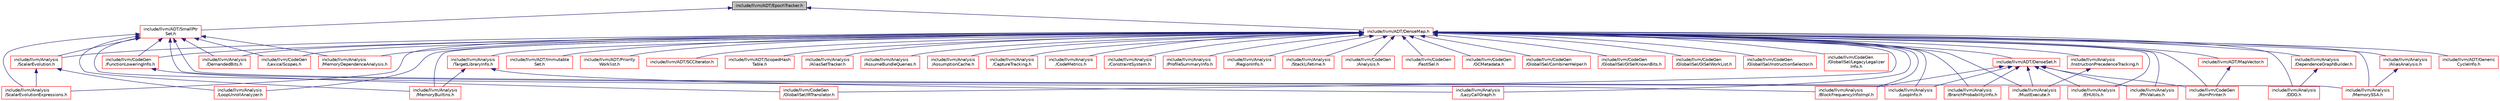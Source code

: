 digraph "include/llvm/ADT/EpochTracker.h"
{
 // LATEX_PDF_SIZE
  bgcolor="transparent";
  edge [fontname="Helvetica",fontsize="10",labelfontname="Helvetica",labelfontsize="10"];
  node [fontname="Helvetica",fontsize="10",shape=record];
  Node1 [label="include/llvm/ADT/EpochTracker.h",height=0.2,width=0.4,color="black", fillcolor="grey75", style="filled", fontcolor="black",tooltip=" "];
  Node1 -> Node2 [dir="back",color="midnightblue",fontsize="10",style="solid",fontname="Helvetica"];
  Node2 [label="include/llvm/ADT/DenseMap.h",height=0.2,width=0.4,color="red",URL="$DenseMap_8h.html",tooltip=" "];
  Node2 -> Node3 [dir="back",color="midnightblue",fontsize="10",style="solid",fontname="Helvetica"];
  Node3 [label="include/llvm/ADT/DenseSet.h",height=0.2,width=0.4,color="red",URL="$DenseSet_8h.html",tooltip=" "];
  Node3 -> Node1020 [dir="back",color="midnightblue",fontsize="10",style="solid",fontname="Helvetica"];
  Node1020 [label="include/llvm/Analysis\l/BlockFrequencyInfoImpl.h",height=0.2,width=0.4,color="red",URL="$BlockFrequencyInfoImpl_8h.html",tooltip=" "];
  Node3 -> Node1026 [dir="back",color="midnightblue",fontsize="10",style="solid",fontname="Helvetica"];
  Node1026 [label="include/llvm/Analysis\l/BranchProbabilityInfo.h",height=0.2,width=0.4,color="red",URL="$BranchProbabilityInfo_8h.html",tooltip=" "];
  Node3 -> Node1057 [dir="back",color="midnightblue",fontsize="10",style="solid",fontname="Helvetica"];
  Node1057 [label="include/llvm/Analysis\l/EHUtils.h",height=0.2,width=0.4,color="red",URL="$EHUtils_8h.html",tooltip=" "];
  Node3 -> Node1065 [dir="back",color="midnightblue",fontsize="10",style="solid",fontname="Helvetica"];
  Node1065 [label="include/llvm/Analysis\l/LoopInfo.h",height=0.2,width=0.4,color="red",URL="$LoopInfo_8h.html",tooltip=" "];
  Node3 -> Node1132 [dir="back",color="midnightblue",fontsize="10",style="solid",fontname="Helvetica"];
  Node1132 [label="include/llvm/Analysis\l/MustExecute.h",height=0.2,width=0.4,color="red",URL="$MustExecute_8h.html",tooltip=" "];
  Node3 -> Node75 [dir="back",color="midnightblue",fontsize="10",style="solid",fontname="Helvetica"];
  Node75 [label="include/llvm/Analysis\l/PhiValues.h",height=0.2,width=0.4,color="red",URL="$PhiValues_8h.html",tooltip=" "];
  Node3 -> Node1133 [dir="back",color="midnightblue",fontsize="10",style="solid",fontname="Helvetica"];
  Node1133 [label="include/llvm/CodeGen\l/AsmPrinter.h",height=0.2,width=0.4,color="red",URL="$AsmPrinter_8h.html",tooltip=" "];
  Node2 -> Node3064 [dir="back",color="midnightblue",fontsize="10",style="solid",fontname="Helvetica"];
  Node3064 [label="include/llvm/ADT/Generic\lCycleInfo.h",height=0.2,width=0.4,color="red",URL="$GenericCycleInfo_8h.html",tooltip="Find all cycles in a control-flow graph, including irreducible loops."];
  Node2 -> Node3068 [dir="back",color="midnightblue",fontsize="10",style="solid",fontname="Helvetica"];
  Node3068 [label="include/llvm/ADT/Immutable\lSet.h",height=0.2,width=0.4,color="red",URL="$ImmutableSet_8h.html",tooltip=" "];
  Node2 -> Node3070 [dir="back",color="midnightblue",fontsize="10",style="solid",fontname="Helvetica"];
  Node3070 [label="include/llvm/ADT/MapVector.h",height=0.2,width=0.4,color="red",URL="$MapVector_8h.html",tooltip=" "];
  Node3070 -> Node1133 [dir="back",color="midnightblue",fontsize="10",style="solid",fontname="Helvetica"];
  Node2 -> Node3087 [dir="back",color="midnightblue",fontsize="10",style="solid",fontname="Helvetica"];
  Node3087 [label="include/llvm/ADT/Priority\lWorklist.h",height=0.2,width=0.4,color="red",URL="$PriorityWorklist_8h.html",tooltip=" "];
  Node2 -> Node3088 [dir="back",color="midnightblue",fontsize="10",style="solid",fontname="Helvetica"];
  Node3088 [label="include/llvm/ADT/SCCIterator.h",height=0.2,width=0.4,color="red",URL="$SCCIterator_8h.html",tooltip=" "];
  Node2 -> Node3089 [dir="back",color="midnightblue",fontsize="10",style="solid",fontname="Helvetica"];
  Node3089 [label="include/llvm/ADT/ScopedHash\lTable.h",height=0.2,width=0.4,color="red",URL="$ScopedHashTable_8h.html",tooltip=" "];
  Node2 -> Node2332 [dir="back",color="midnightblue",fontsize="10",style="solid",fontname="Helvetica"];
  Node2332 [label="include/llvm/Analysis\l/AliasAnalysis.h",height=0.2,width=0.4,color="red",URL="$AliasAnalysis_8h.html",tooltip=" "];
  Node2332 -> Node1859 [dir="back",color="midnightblue",fontsize="10",style="solid",fontname="Helvetica"];
  Node1859 [label="include/llvm/Analysis\l/MemorySSA.h",height=0.2,width=0.4,color="red",URL="$MemorySSA_8h.html",tooltip=" "];
  Node2 -> Node2342 [dir="back",color="midnightblue",fontsize="10",style="solid",fontname="Helvetica"];
  Node2342 [label="include/llvm/Analysis\l/AliasSetTracker.h",height=0.2,width=0.4,color="red",URL="$AliasSetTracker_8h.html",tooltip=" "];
  Node2 -> Node1978 [dir="back",color="midnightblue",fontsize="10",style="solid",fontname="Helvetica"];
  Node1978 [label="include/llvm/Analysis\l/AssumeBundleQueries.h",height=0.2,width=0.4,color="red",URL="$AssumeBundleQueries_8h.html",tooltip=" "];
  Node2 -> Node2343 [dir="back",color="midnightblue",fontsize="10",style="solid",fontname="Helvetica"];
  Node2343 [label="include/llvm/Analysis\l/AssumptionCache.h",height=0.2,width=0.4,color="red",URL="$AssumptionCache_8h.html",tooltip=" "];
  Node2 -> Node1020 [dir="back",color="midnightblue",fontsize="10",style="solid",fontname="Helvetica"];
  Node2 -> Node1026 [dir="back",color="midnightblue",fontsize="10",style="solid",fontname="Helvetica"];
  Node2 -> Node3090 [dir="back",color="midnightblue",fontsize="10",style="solid",fontname="Helvetica"];
  Node3090 [label="include/llvm/Analysis\l/CaptureTracking.h",height=0.2,width=0.4,color="red",URL="$CaptureTracking_8h.html",tooltip=" "];
  Node2 -> Node3091 [dir="back",color="midnightblue",fontsize="10",style="solid",fontname="Helvetica"];
  Node3091 [label="include/llvm/Analysis\l/CodeMetrics.h",height=0.2,width=0.4,color="red",URL="$CodeMetrics_8h.html",tooltip=" "];
  Node2 -> Node3092 [dir="back",color="midnightblue",fontsize="10",style="solid",fontname="Helvetica"];
  Node3092 [label="include/llvm/Analysis\l/ConstraintSystem.h",height=0.2,width=0.4,color="red",URL="$ConstraintSystem_8h.html",tooltip=" "];
  Node2 -> Node9 [dir="back",color="midnightblue",fontsize="10",style="solid",fontname="Helvetica"];
  Node9 [label="include/llvm/Analysis\l/DDG.h",height=0.2,width=0.4,color="red",URL="$DDG_8h.html",tooltip=" "];
  Node2 -> Node2355 [dir="back",color="midnightblue",fontsize="10",style="solid",fontname="Helvetica"];
  Node2355 [label="include/llvm/Analysis\l/DemandedBits.h",height=0.2,width=0.4,color="red",URL="$DemandedBits_8h.html",tooltip=" "];
  Node2 -> Node3094 [dir="back",color="midnightblue",fontsize="10",style="solid",fontname="Helvetica"];
  Node3094 [label="include/llvm/Analysis\l/DependenceGraphBuilder.h",height=0.2,width=0.4,color="red",URL="$DependenceGraphBuilder_8h.html",tooltip=" "];
  Node3094 -> Node9 [dir="back",color="midnightblue",fontsize="10",style="solid",fontname="Helvetica"];
  Node2 -> Node1057 [dir="back",color="midnightblue",fontsize="10",style="solid",fontname="Helvetica"];
  Node2 -> Node3095 [dir="back",color="midnightblue",fontsize="10",style="solid",fontname="Helvetica"];
  Node3095 [label="include/llvm/Analysis\l/InstructionPrecedenceTracking.h",height=0.2,width=0.4,color="red",URL="$InstructionPrecedenceTracking_8h.html",tooltip=" "];
  Node3095 -> Node1132 [dir="back",color="midnightblue",fontsize="10",style="solid",fontname="Helvetica"];
  Node2 -> Node15 [dir="back",color="midnightblue",fontsize="10",style="solid",fontname="Helvetica"];
  Node15 [label="include/llvm/Analysis\l/LazyCallGraph.h",height=0.2,width=0.4,color="red",URL="$LazyCallGraph_8h.html",tooltip=" "];
  Node2 -> Node1065 [dir="back",color="midnightblue",fontsize="10",style="solid",fontname="Helvetica"];
  Node2 -> Node78 [dir="back",color="midnightblue",fontsize="10",style="solid",fontname="Helvetica"];
  Node78 [label="include/llvm/Analysis\l/LoopUnrollAnalyzer.h",height=0.2,width=0.4,color="red",URL="$LoopUnrollAnalyzer_8h.html",tooltip=" "];
  Node2 -> Node1965 [dir="back",color="midnightblue",fontsize="10",style="solid",fontname="Helvetica"];
  Node1965 [label="include/llvm/Analysis\l/MemoryBuiltins.h",height=0.2,width=0.4,color="red",URL="$MemoryBuiltins_8h.html",tooltip=" "];
  Node2 -> Node2150 [dir="back",color="midnightblue",fontsize="10",style="solid",fontname="Helvetica"];
  Node2150 [label="include/llvm/Analysis\l/MemoryDependenceAnalysis.h",height=0.2,width=0.4,color="red",URL="$MemoryDependenceAnalysis_8h.html",tooltip=" "];
  Node2 -> Node1859 [dir="back",color="midnightblue",fontsize="10",style="solid",fontname="Helvetica"];
  Node2 -> Node1132 [dir="back",color="midnightblue",fontsize="10",style="solid",fontname="Helvetica"];
  Node2 -> Node75 [dir="back",color="midnightblue",fontsize="10",style="solid",fontname="Helvetica"];
  Node2 -> Node2399 [dir="back",color="midnightblue",fontsize="10",style="solid",fontname="Helvetica"];
  Node2399 [label="include/llvm/Analysis\l/ProfileSummaryInfo.h",height=0.2,width=0.4,color="red",URL="$ProfileSummaryInfo_8h.html",tooltip=" "];
  Node2 -> Node1871 [dir="back",color="midnightblue",fontsize="10",style="solid",fontname="Helvetica"];
  Node1871 [label="include/llvm/Analysis\l/RegionInfo.h",height=0.2,width=0.4,color="red",URL="$RegionInfo_8h.html",tooltip=" "];
  Node2 -> Node77 [dir="back",color="midnightblue",fontsize="10",style="solid",fontname="Helvetica"];
  Node77 [label="include/llvm/Analysis\l/ScalarEvolution.h",height=0.2,width=0.4,color="red",URL="$ScalarEvolution_8h.html",tooltip=" "];
  Node77 -> Node78 [dir="back",color="midnightblue",fontsize="10",style="solid",fontname="Helvetica"];
  Node77 -> Node81 [dir="back",color="midnightblue",fontsize="10",style="solid",fontname="Helvetica"];
  Node81 [label="include/llvm/Analysis\l/ScalarEvolutionExpressions.h",height=0.2,width=0.4,color="red",URL="$ScalarEvolutionExpressions_8h.html",tooltip=" "];
  Node2 -> Node81 [dir="back",color="midnightblue",fontsize="10",style="solid",fontname="Helvetica"];
  Node2 -> Node2405 [dir="back",color="midnightblue",fontsize="10",style="solid",fontname="Helvetica"];
  Node2405 [label="include/llvm/Analysis\l/StackLifetime.h",height=0.2,width=0.4,color="red",URL="$StackLifetime_8h.html",tooltip=" "];
  Node2 -> Node2166 [dir="back",color="midnightblue",fontsize="10",style="solid",fontname="Helvetica"];
  Node2166 [label="include/llvm/Analysis\l/TargetLibraryInfo.h",height=0.2,width=0.4,color="red",URL="$TargetLibraryInfo_8h.html",tooltip=" "];
  Node2166 -> Node15 [dir="back",color="midnightblue",fontsize="10",style="solid",fontname="Helvetica"];
  Node2166 -> Node1965 [dir="back",color="midnightblue",fontsize="10",style="solid",fontname="Helvetica"];
  Node2 -> Node1930 [dir="back",color="midnightblue",fontsize="10",style="solid",fontname="Helvetica"];
  Node1930 [label="include/llvm/CodeGen\l/Analysis.h",height=0.2,width=0.4,color="red",URL="$CodeGen_2Analysis_8h.html",tooltip=" "];
  Node2 -> Node1133 [dir="back",color="midnightblue",fontsize="10",style="solid",fontname="Helvetica"];
  Node2 -> Node1253 [dir="back",color="midnightblue",fontsize="10",style="solid",fontname="Helvetica"];
  Node1253 [label="include/llvm/CodeGen\l/FastISel.h",height=0.2,width=0.4,color="red",URL="$FastISel_8h.html",tooltip=" "];
  Node2 -> Node1932 [dir="back",color="midnightblue",fontsize="10",style="solid",fontname="Helvetica"];
  Node1932 [label="include/llvm/CodeGen\l/FunctionLoweringInfo.h",height=0.2,width=0.4,color="red",URL="$FunctionLoweringInfo_8h.html",tooltip=" "];
  Node1932 -> Node1933 [dir="back",color="midnightblue",fontsize="10",style="solid",fontname="Helvetica"];
  Node1933 [label="include/llvm/CodeGen\l/GlobalISel/IRTranslator.h",height=0.2,width=0.4,color="red",URL="$IRTranslator_8h.html",tooltip=" "];
  Node2 -> Node3096 [dir="back",color="midnightblue",fontsize="10",style="solid",fontname="Helvetica"];
  Node3096 [label="include/llvm/CodeGen\l/GCMetadata.h",height=0.2,width=0.4,color="red",URL="$GCMetadata_8h.html",tooltip=" "];
  Node2 -> Node2180 [dir="back",color="midnightblue",fontsize="10",style="solid",fontname="Helvetica"];
  Node2180 [label="include/llvm/CodeGen\l/GlobalISel/CombinerHelper.h",height=0.2,width=0.4,color="red",URL="$CombinerHelper_8h.html",tooltip=" "];
  Node2 -> Node3097 [dir="back",color="midnightblue",fontsize="10",style="solid",fontname="Helvetica"];
  Node3097 [label="include/llvm/CodeGen\l/GlobalISel/GISelKnownBits.h",height=0.2,width=0.4,color="red",URL="$GISelKnownBits_8h.html",tooltip=" "];
  Node2 -> Node3098 [dir="back",color="midnightblue",fontsize="10",style="solid",fontname="Helvetica"];
  Node3098 [label="include/llvm/CodeGen\l/GlobalISel/GISelWorkList.h",height=0.2,width=0.4,color="red",URL="$GISelWorkList_8h.html",tooltip=" "];
  Node2 -> Node1825 [dir="back",color="midnightblue",fontsize="10",style="solid",fontname="Helvetica"];
  Node1825 [label="include/llvm/CodeGen\l/GlobalISel/InstructionSelector.h",height=0.2,width=0.4,color="red",URL="$InstructionSelector_8h.html",tooltip=" "];
  Node2 -> Node1933 [dir="back",color="midnightblue",fontsize="10",style="solid",fontname="Helvetica"];
  Node2 -> Node3101 [dir="back",color="midnightblue",fontsize="10",style="solid",fontname="Helvetica"];
  Node3101 [label="include/llvm/CodeGen\l/GlobalISel/LegacyLegalizer\lInfo.h",height=0.2,width=0.4,color="red",URL="$LegacyLegalizerInfo_8h.html",tooltip=" "];
  Node2 -> Node2992 [dir="back",color="midnightblue",fontsize="10",style="solid",fontname="Helvetica"];
  Node2992 [label="include/llvm/CodeGen\l/LexicalScopes.h",height=0.2,width=0.4,color="red",URL="$LexicalScopes_8h.html",tooltip=" "];
  Node1 -> Node3631 [dir="back",color="midnightblue",fontsize="10",style="solid",fontname="Helvetica"];
  Node3631 [label="include/llvm/ADT/SmallPtr\lSet.h",height=0.2,width=0.4,color="red",URL="$SmallPtrSet_8h.html",tooltip=" "];
  Node3631 -> Node1020 [dir="back",color="midnightblue",fontsize="10",style="solid",fontname="Helvetica"];
  Node3631 -> Node2355 [dir="back",color="midnightblue",fontsize="10",style="solid",fontname="Helvetica"];
  Node3631 -> Node1065 [dir="back",color="midnightblue",fontsize="10",style="solid",fontname="Helvetica"];
  Node3631 -> Node1965 [dir="back",color="midnightblue",fontsize="10",style="solid",fontname="Helvetica"];
  Node3631 -> Node2150 [dir="back",color="midnightblue",fontsize="10",style="solid",fontname="Helvetica"];
  Node3631 -> Node1859 [dir="back",color="midnightblue",fontsize="10",style="solid",fontname="Helvetica"];
  Node3631 -> Node77 [dir="back",color="midnightblue",fontsize="10",style="solid",fontname="Helvetica"];
  Node3631 -> Node81 [dir="back",color="midnightblue",fontsize="10",style="solid",fontname="Helvetica"];
  Node3631 -> Node1932 [dir="back",color="midnightblue",fontsize="10",style="solid",fontname="Helvetica"];
  Node3631 -> Node2992 [dir="back",color="midnightblue",fontsize="10",style="solid",fontname="Helvetica"];
}
